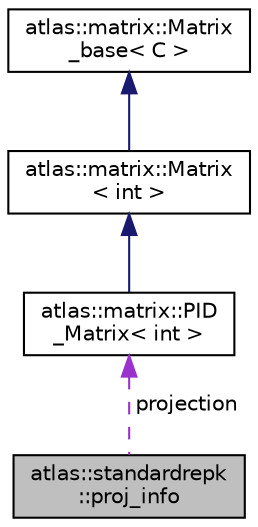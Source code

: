 digraph "atlas::standardrepk::proj_info"
{
  edge [fontname="Helvetica",fontsize="10",labelfontname="Helvetica",labelfontsize="10"];
  node [fontname="Helvetica",fontsize="10",shape=record];
  Node1 [label="atlas::standardrepk\l::proj_info",height=0.2,width=0.4,color="black", fillcolor="grey75", style="filled", fontcolor="black"];
  Node2 -> Node1 [dir="back",color="darkorchid3",fontsize="10",style="dashed",label=" projection" ,fontname="Helvetica"];
  Node2 [label="atlas::matrix::PID\l_Matrix\< int \>",height=0.2,width=0.4,color="black", fillcolor="white", style="filled",URL="$classatlas_1_1matrix_1_1PID__Matrix.html"];
  Node3 -> Node2 [dir="back",color="midnightblue",fontsize="10",style="solid",fontname="Helvetica"];
  Node3 [label="atlas::matrix::Matrix\l\< int \>",height=0.2,width=0.4,color="black", fillcolor="white", style="filled",URL="$classatlas_1_1matrix_1_1Matrix.html"];
  Node4 -> Node3 [dir="back",color="midnightblue",fontsize="10",style="solid",fontname="Helvetica"];
  Node4 [label="atlas::matrix::Matrix\l_base\< C \>",height=0.2,width=0.4,color="black", fillcolor="white", style="filled",URL="$classatlas_1_1matrix_1_1Matrix__base.html"];
}
